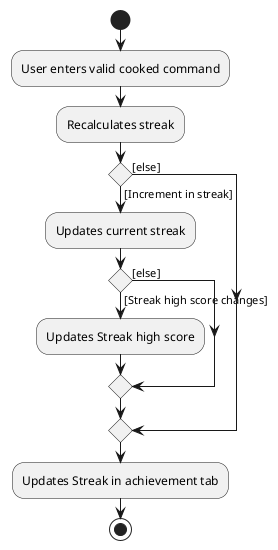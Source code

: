 @startuml
start
:User enters valid cooked command;
:Recalculates streak;

if () then ([Increment in streak])
    :Updates current streak;
    if () then ([Streak high score changes])
        :Updates Streak high score;
    else ([else])
    endif
else ([else])
    endif
:Updates Streak in achievement tab;
stop
@enduml
